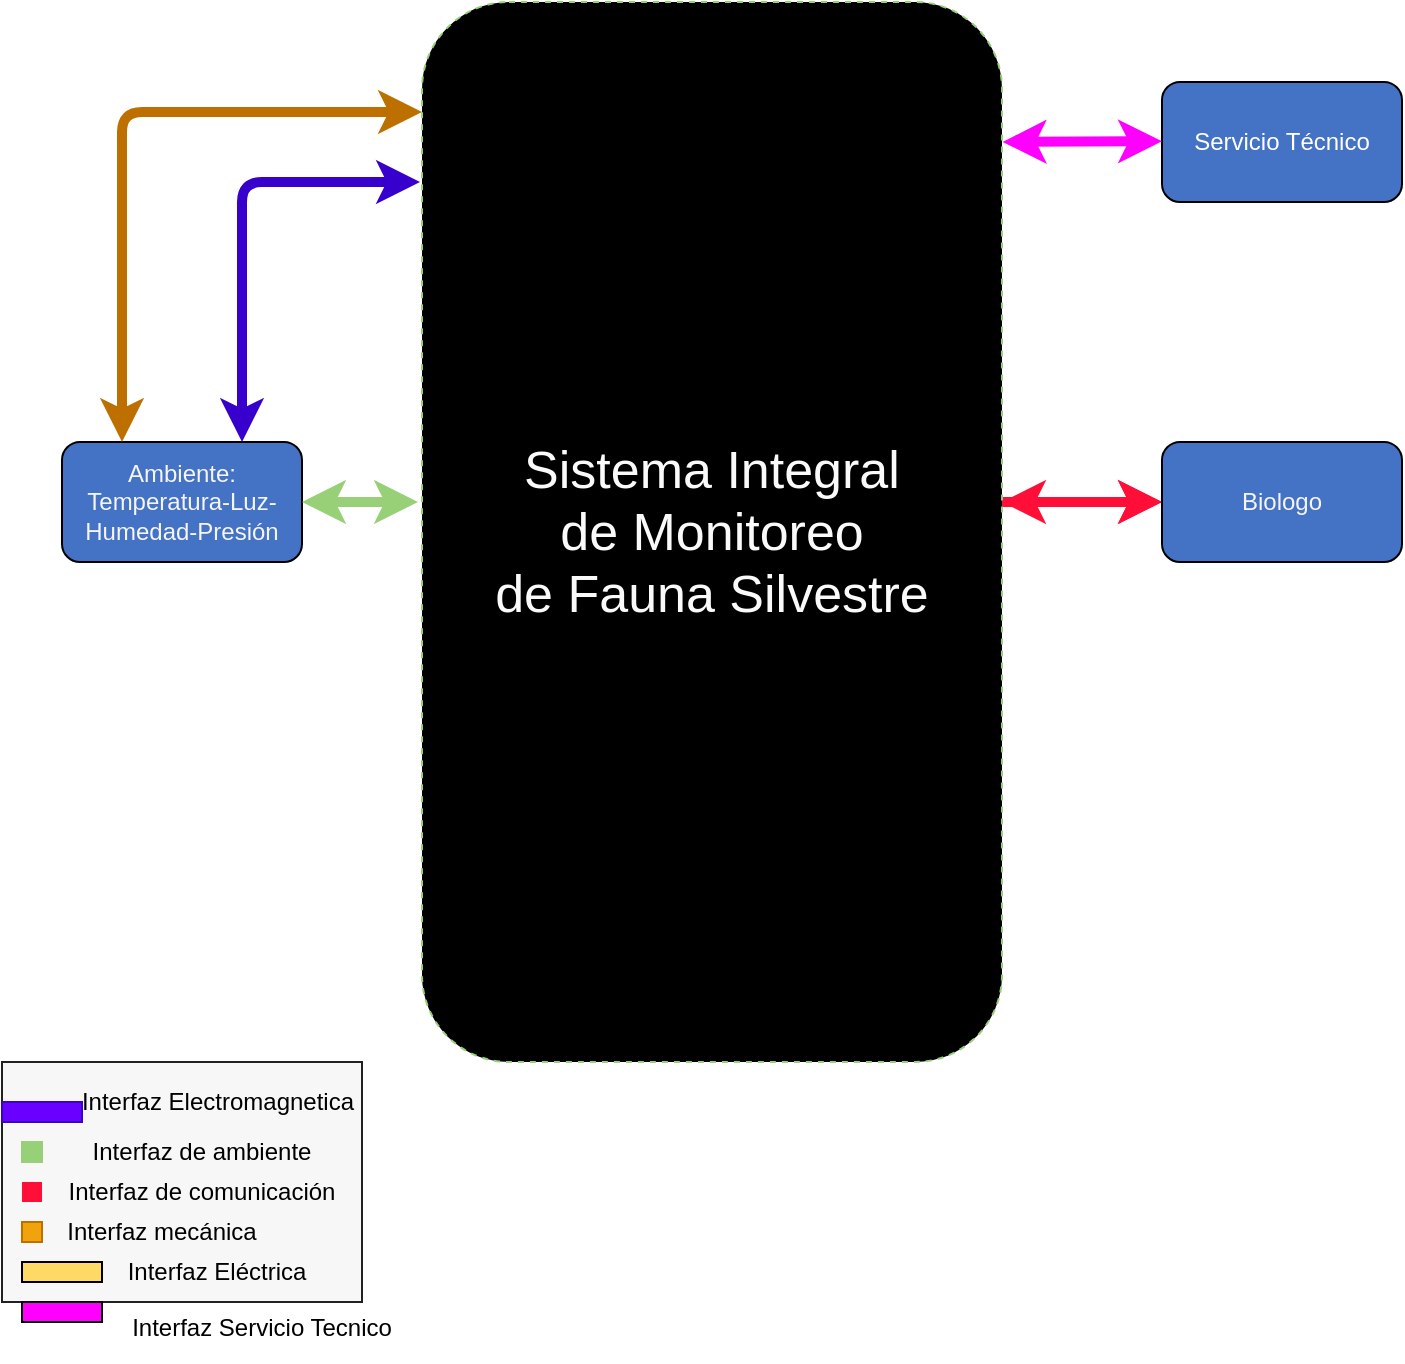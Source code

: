 <mxfile version="14.6.6" type="device"><diagram id="prtHgNgQTEPvFCAcTncT" name="Page-1"><mxGraphModel dx="1184" dy="669" grid="1" gridSize="10" guides="1" tooltips="1" connect="1" arrows="1" fold="1" page="1" pageScale="1" pageWidth="827" pageHeight="1169" math="0" shadow="0"><root><mxCell id="0"/><mxCell id="1" parent="0"/><mxCell id="g2b8cTnSpFu6AyGjp7k1-25" value="" style="endArrow=classic;startArrow=classic;html=1;strokeWidth=5;entryX=1;entryY=0.5;entryDx=0;entryDy=0;exitX=0;exitY=0.5;exitDx=0;exitDy=0;strokeColor=#FF0F37;" edge="1" parent="1" source="g2b8cTnSpFu6AyGjp7k1-6" target="g2b8cTnSpFu6AyGjp7k1-1"><mxGeometry width="50" height="50" relative="1" as="geometry"><mxPoint x="390" y="490" as="sourcePoint"/><mxPoint x="390" y="360" as="targetPoint"/></mxGeometry></mxCell><mxCell id="FoZWJafzDrA2iEJfoOMl-11" value="" style="rounded=0;whiteSpace=wrap;html=1;strokeColor=#212121;fillColor=#F7F7F7;gradientColor=none;" parent="1" vertex="1"><mxGeometry x="30" y="600" width="180" height="120" as="geometry"/></mxCell><mxCell id="FoZWJafzDrA2iEJfoOMl-12" value="" style="rounded=0;whiteSpace=wrap;html=1;strokeColor=#97D077;fillColor=#97D077;" parent="1" vertex="1"><mxGeometry x="40" y="640" width="10" height="10" as="geometry"/></mxCell><mxCell id="FoZWJafzDrA2iEJfoOMl-13" value="" style="rounded=0;whiteSpace=wrap;html=1;gradientColor=none;strokeColor=none;fillColor=#FF0F37;" parent="1" vertex="1"><mxGeometry x="40" y="660" width="10" height="10" as="geometry"/></mxCell><mxCell id="FoZWJafzDrA2iEJfoOMl-14" value="" style="rounded=0;whiteSpace=wrap;html=1;strokeColor=#BD7000;fillColor=#f0a30a;fontColor=#000000;" parent="1" vertex="1"><mxGeometry x="40" y="680" width="10" height="10" as="geometry"/></mxCell><mxCell id="FoZWJafzDrA2iEJfoOMl-15" value="&lt;font style=&quot;font-size: 12px&quot;&gt;Interfaz de ambiente&lt;/font&gt;" style="text;html=1;strokeColor=none;fillColor=none;align=center;verticalAlign=middle;whiteSpace=wrap;rounded=0;" parent="1" vertex="1"><mxGeometry x="60" y="640" width="140" height="10" as="geometry"/></mxCell><mxCell id="FoZWJafzDrA2iEJfoOMl-18" value="&lt;font style=&quot;font-size: 12px&quot;&gt;Interfaz de comunicación&lt;br&gt;&lt;/font&gt;" style="text;html=1;strokeColor=none;fillColor=none;align=center;verticalAlign=middle;whiteSpace=wrap;rounded=0;" parent="1" vertex="1"><mxGeometry x="60" y="660" width="140" height="10" as="geometry"/></mxCell><mxCell id="FoZWJafzDrA2iEJfoOMl-19" value="&lt;font style=&quot;font-size: 12px&quot;&gt;&lt;font style=&quot;font-size: 12px&quot;&gt;Interfaz mecánica&lt;/font&gt;&lt;br&gt;&lt;/font&gt;" style="text;html=1;strokeColor=none;fillColor=none;align=center;verticalAlign=middle;whiteSpace=wrap;rounded=0;" parent="1" vertex="1"><mxGeometry x="60" y="680" width="100" height="10" as="geometry"/></mxCell><mxCell id="g2b8cTnSpFu6AyGjp7k1-1" value="&lt;font color=&quot;#FFFFFF&quot;&gt;Base nido&lt;/font&gt;C" style="rounded=1;whiteSpace=wrap;html=1;fillColor=#0A0A0A;" vertex="1" parent="1"><mxGeometry x="320" y="290" width="120" height="60" as="geometry"/></mxCell><mxCell id="g2b8cTnSpFu6AyGjp7k1-2" value="&lt;div&gt;&lt;font color=&quot;#F5F5F5&quot;&gt;Ambiente:&lt;/font&gt;&lt;/div&gt;&lt;div&gt;&lt;font color=&quot;#F5F5F5&quot;&gt;Temperatura-Luz-Humedad-Presión&lt;br&gt;&lt;/font&gt;&lt;/div&gt;" style="rounded=1;whiteSpace=wrap;html=1;fillColor=#4472C4;" vertex="1" parent="1"><mxGeometry x="60" y="290" width="120" height="60" as="geometry"/></mxCell><mxCell id="g2b8cTnSpFu6AyGjp7k1-3" value="&lt;font color=&quot;#FFFFFF&quot;&gt;Base Pajaro&lt;/font&gt;" style="rounded=1;whiteSpace=wrap;html=1;fillColor=#0A0A0A;" vertex="1" parent="1"><mxGeometry x="320" y="480" width="120" height="60" as="geometry"/></mxCell><mxCell id="g2b8cTnSpFu6AyGjp7k1-4" value="&lt;font color=&quot;#FFFFFF&quot;&gt;Unidad de Energía&lt;/font&gt;" style="rounded=1;whiteSpace=wrap;html=1;fillColor=#0A0A0A;" vertex="1" parent="1"><mxGeometry x="320" y="110" width="120" height="60" as="geometry"/></mxCell><mxCell id="g2b8cTnSpFu6AyGjp7k1-5" value="&lt;font color=&quot;#FFFFFF&quot;&gt;Servicio Técnico&lt;br&gt;&lt;/font&gt;" style="rounded=1;whiteSpace=wrap;html=1;fillColor=#4472C4;" vertex="1" parent="1"><mxGeometry x="610" y="110" width="120" height="60" as="geometry"/></mxCell><mxCell id="g2b8cTnSpFu6AyGjp7k1-6" value="&lt;div&gt;&lt;font color=&quot;#F5F5F5&quot;&gt;Biologo&lt;br&gt;&lt;/font&gt;&lt;/div&gt;" style="rounded=1;whiteSpace=wrap;html=1;fillColor=#4472C4;" vertex="1" parent="1"><mxGeometry x="610" y="290" width="120" height="60" as="geometry"/></mxCell><mxCell id="g2b8cTnSpFu6AyGjp7k1-7" value="" style="endArrow=classic;startArrow=classic;html=1;entryX=0.5;entryY=1;entryDx=0;entryDy=0;exitX=0.5;exitY=0;exitDx=0;exitDy=0;strokeColor=#FFD966;strokeWidth=5;" edge="1" parent="1" source="g2b8cTnSpFu6AyGjp7k1-1" target="g2b8cTnSpFu6AyGjp7k1-4"><mxGeometry width="50" height="50" relative="1" as="geometry"><mxPoint x="390" y="420" as="sourcePoint"/><mxPoint x="440" y="370" as="targetPoint"/></mxGeometry></mxCell><mxCell id="g2b8cTnSpFu6AyGjp7k1-9" value="" style="rounded=0;whiteSpace=wrap;html=1;fillColor=#FFD966;" vertex="1" parent="1"><mxGeometry x="40" y="700" width="40" height="10" as="geometry"/></mxCell><mxCell id="g2b8cTnSpFu6AyGjp7k1-10" value="Interfaz Eléctrica" style="text;html=1;strokeColor=none;fillColor=none;align=center;verticalAlign=middle;whiteSpace=wrap;rounded=0;" vertex="1" parent="1"><mxGeometry x="80" y="695" width="115" height="20" as="geometry"/></mxCell><mxCell id="g2b8cTnSpFu6AyGjp7k1-13" value="" style="endArrow=classic;startArrow=classic;html=1;strokeWidth=5;entryX=0.5;entryY=1;entryDx=0;entryDy=0;exitX=0.5;exitY=0;exitDx=0;exitDy=0;strokeColor=#FF0F37;" edge="1" parent="1" source="g2b8cTnSpFu6AyGjp7k1-3" target="g2b8cTnSpFu6AyGjp7k1-1"><mxGeometry width="50" height="50" relative="1" as="geometry"><mxPoint x="360" y="440" as="sourcePoint"/><mxPoint x="410" y="390" as="targetPoint"/></mxGeometry></mxCell><mxCell id="g2b8cTnSpFu6AyGjp7k1-14" value="" style="endArrow=classic;startArrow=classic;html=1;strokeWidth=5;exitX=0.092;exitY=-0.039;exitDx=0;exitDy=0;exitPerimeter=0;strokeColor=#3700CC;fillColor=#6a00ff;dashed=1;" edge="1" parent="1" source="g2b8cTnSpFu6AyGjp7k1-3"><mxGeometry width="50" height="50" relative="1" as="geometry"><mxPoint x="230" y="460" as="sourcePoint"/><mxPoint x="334" y="350" as="targetPoint"/></mxGeometry></mxCell><mxCell id="g2b8cTnSpFu6AyGjp7k1-16" value="Interfaz Electromagnetica" style="text;html=1;strokeColor=none;fillColor=none;align=center;verticalAlign=middle;whiteSpace=wrap;rounded=0;" vertex="1" parent="1"><mxGeometry x="67.5" y="610" width="140" height="20" as="geometry"/></mxCell><mxCell id="g2b8cTnSpFu6AyGjp7k1-18" value="" style="rounded=0;whiteSpace=wrap;html=1;fillColor=#6a00ff;strokeColor=#3700CC;fontColor=#ffffff;" vertex="1" parent="1"><mxGeometry x="30" y="620" width="40" height="10" as="geometry"/></mxCell><mxCell id="g2b8cTnSpFu6AyGjp7k1-20" value="" style="endArrow=classic;startArrow=classic;html=1;strokeWidth=5;exitX=0;exitY=0.5;exitDx=0;exitDy=0;strokeColor=#3700CC;fillColor=#6a00ff;dashed=1;entryX=0.25;entryY=1;entryDx=0;entryDy=0;" edge="1" parent="1" source="g2b8cTnSpFu6AyGjp7k1-3" target="g2b8cTnSpFu6AyGjp7k1-4"><mxGeometry width="50" height="50" relative="1" as="geometry"><mxPoint x="280.0" y="350.0" as="sourcePoint"/><mxPoint x="282.96" y="222.34" as="targetPoint"/><Array as="points"><mxPoint x="290" y="510"/><mxPoint x="290" y="240"/><mxPoint x="350" y="240"/></Array></mxGeometry></mxCell><mxCell id="g2b8cTnSpFu6AyGjp7k1-21" value="" style="endArrow=classic;startArrow=classic;html=1;strokeColor=#97D077;strokeWidth=5;exitX=1;exitY=0.5;exitDx=0;exitDy=0;" edge="1" parent="1" source="g2b8cTnSpFu6AyGjp7k1-2"><mxGeometry width="50" height="50" relative="1" as="geometry"><mxPoint x="200" y="350" as="sourcePoint"/><mxPoint x="238" y="320" as="targetPoint"/></mxGeometry></mxCell><mxCell id="g2b8cTnSpFu6AyGjp7k1-22" value="" style="endArrow=classic;startArrow=classic;html=1;strokeColor=#3700CC;strokeWidth=5;exitX=0.75;exitY=0;exitDx=0;exitDy=0;fillColor=#6a00ff;" edge="1" parent="1" source="g2b8cTnSpFu6AyGjp7k1-2"><mxGeometry width="50" height="50" relative="1" as="geometry"><mxPoint x="180" y="250" as="sourcePoint"/><mxPoint x="239" y="160" as="targetPoint"/><Array as="points"><mxPoint x="150" y="160"/></Array></mxGeometry></mxCell><mxCell id="g2b8cTnSpFu6AyGjp7k1-23" value="" style="endArrow=classic;startArrow=classic;html=1;strokeColor=#BD7000;strokeWidth=5;exitX=0.25;exitY=0;exitDx=0;exitDy=0;fillColor=#f0a30a;" edge="1" parent="1" source="g2b8cTnSpFu6AyGjp7k1-2"><mxGeometry width="50" height="50" relative="1" as="geometry"><mxPoint x="70" y="490" as="sourcePoint"/><mxPoint x="240" y="125" as="targetPoint"/><Array as="points"><mxPoint x="90" y="125"/></Array></mxGeometry></mxCell><mxCell id="g2b8cTnSpFu6AyGjp7k1-26" value="" style="endArrow=classic;startArrow=classic;html=1;strokeWidth=5;entryX=1.001;entryY=0.132;entryDx=0;entryDy=0;exitX=0;exitY=0.5;exitDx=0;exitDy=0;strokeColor=#FF00FF;entryPerimeter=0;" edge="1" parent="1" target="g2b8cTnSpFu6AyGjp7k1-19"><mxGeometry width="50" height="50" relative="1" as="geometry"><mxPoint x="610.0" y="139.58" as="sourcePoint"/><mxPoint x="440" y="139.58" as="targetPoint"/></mxGeometry></mxCell><mxCell id="g2b8cTnSpFu6AyGjp7k1-27" value="" style="rounded=0;whiteSpace=wrap;html=1;fillColor=#FF00FF;" vertex="1" parent="1"><mxGeometry x="40" y="720" width="40" height="10" as="geometry"/></mxCell><mxCell id="g2b8cTnSpFu6AyGjp7k1-30" value="Interfaz Servicio Tecnico" style="text;html=1;strokeColor=none;fillColor=none;align=center;verticalAlign=middle;whiteSpace=wrap;rounded=0;" vertex="1" parent="1"><mxGeometry x="80" y="715" width="160" height="35" as="geometry"/></mxCell><mxCell id="g2b8cTnSpFu6AyGjp7k1-32" value="" style="endArrow=classic;startArrow=classic;html=1;strokeWidth=5;entryX=0.5;entryY=1;entryDx=0;entryDy=0;strokeColor=#FF0F37;exitX=0.586;exitY=0.415;exitDx=0;exitDy=0;exitPerimeter=0;" edge="1" parent="1" source="g2b8cTnSpFu6AyGjp7k1-19"><mxGeometry width="50" height="50" relative="1" as="geometry"><mxPoint x="410" y="270" as="sourcePoint"/><mxPoint x="410" y="170" as="targetPoint"/></mxGeometry></mxCell><mxCell id="g2b8cTnSpFu6AyGjp7k1-33" value="" style="endArrow=classic;startArrow=classic;html=1;strokeWidth=5;entryX=0;entryY=0.5;entryDx=0;entryDy=0;fillColor=#e51400;strokeColor=#FF0F37;" edge="1" parent="1" target="g2b8cTnSpFu6AyGjp7k1-6"><mxGeometry width="50" height="50" relative="1" as="geometry"><mxPoint x="530" y="320" as="sourcePoint"/><mxPoint x="440" y="370" as="targetPoint"/></mxGeometry></mxCell><mxCell id="g2b8cTnSpFu6AyGjp7k1-19" value="&lt;font style=&quot;font-size: 26px&quot; color=&quot;#FAFAFA&quot;&gt;Sistema Integral&lt;br&gt;de Monitoreo &lt;br&gt; de Fauna Silvestre&lt;br&gt;&lt;/font&gt;" style="rounded=1;whiteSpace=wrap;html=1;strokeColor=#97D077;dashed=1;fillColor=#000000;" vertex="1" parent="1"><mxGeometry x="240" y="70" width="290" height="530" as="geometry"/></mxCell></root></mxGraphModel></diagram></mxfile>